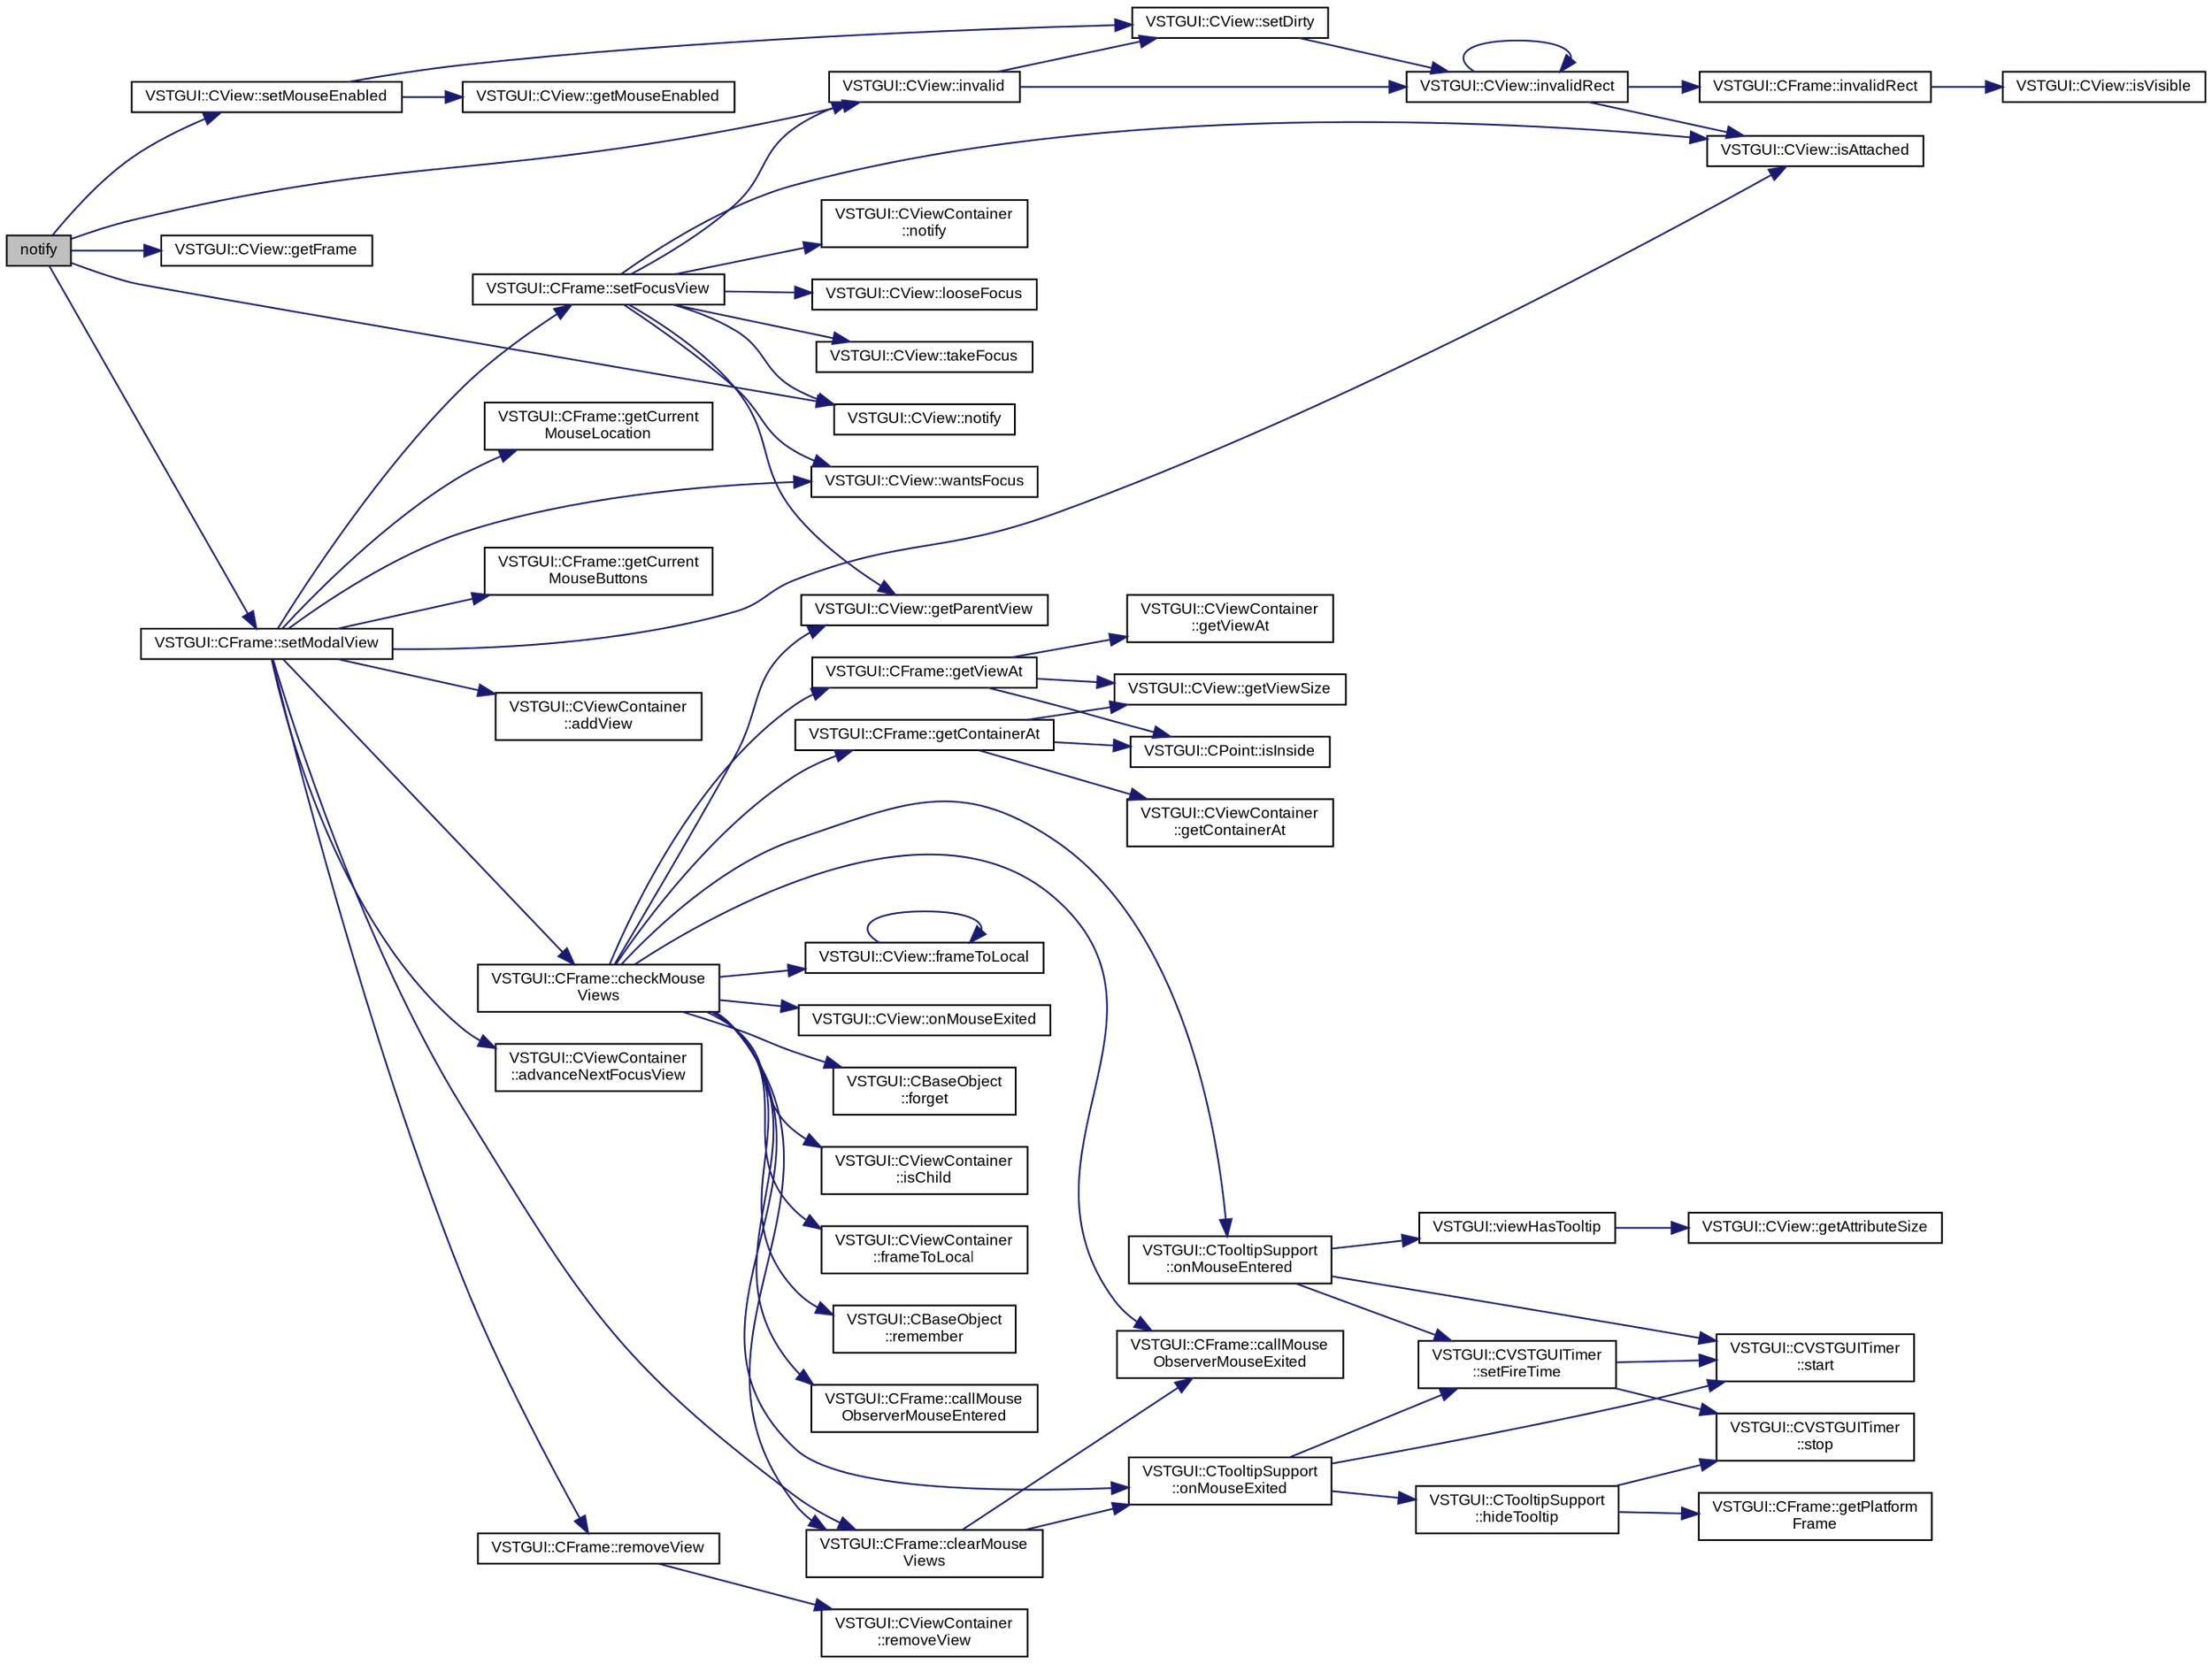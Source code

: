 digraph "notify"
{
  bgcolor="transparent";
  edge [fontname="Arial",fontsize="9",labelfontname="Arial",labelfontsize="9"];
  node [fontname="Arial",fontsize="9",shape=record];
  rankdir="LR";
  Node1 [label="notify",height=0.2,width=0.4,color="black", fillcolor="grey75", style="filled" fontcolor="black"];
  Node1 -> Node2 [color="midnightblue",fontsize="9",style="solid",fontname="Arial"];
  Node2 [label="VSTGUI::CView::invalid",height=0.2,width=0.4,color="black",URL="$class_v_s_t_g_u_i_1_1_c_view.html#a51647a4891b4a9cbaf8595171c5ad3fc",tooltip="mark whole view as invalid "];
  Node2 -> Node3 [color="midnightblue",fontsize="9",style="solid",fontname="Arial"];
  Node3 [label="VSTGUI::CView::setDirty",height=0.2,width=0.4,color="black",URL="$class_v_s_t_g_u_i_1_1_c_view.html#a0f19a61606a7f547b62102310063ea76",tooltip="set the view to dirty so that it is redrawn in the next idle. Thread Safe ! "];
  Node3 -> Node4 [color="midnightblue",fontsize="9",style="solid",fontname="Arial"];
  Node4 [label="VSTGUI::CView::invalidRect",height=0.2,width=0.4,color="black",URL="$class_v_s_t_g_u_i_1_1_c_view.html#ad414ba3d5e64f9fdc11309e05266ffcf",tooltip="mark rect as invalid "];
  Node4 -> Node5 [color="midnightblue",fontsize="9",style="solid",fontname="Arial"];
  Node5 [label="VSTGUI::CView::isAttached",height=0.2,width=0.4,color="black",URL="$class_v_s_t_g_u_i_1_1_c_view.html#a1b7f04ee36bdaecd09a2625370dc90d8",tooltip="is view attached to a parentView "];
  Node4 -> Node4 [color="midnightblue",fontsize="9",style="solid",fontname="Arial"];
  Node4 -> Node6 [color="midnightblue",fontsize="9",style="solid",fontname="Arial"];
  Node6 [label="VSTGUI::CFrame::invalidRect",height=0.2,width=0.4,color="black",URL="$class_v_s_t_g_u_i_1_1_c_frame.html#ad414ba3d5e64f9fdc11309e05266ffcf",tooltip="mark rect as invalid "];
  Node6 -> Node7 [color="midnightblue",fontsize="9",style="solid",fontname="Arial"];
  Node7 [label="VSTGUI::CView::isVisible",height=0.2,width=0.4,color="black",URL="$class_v_s_t_g_u_i_1_1_c_view.html#a08422ee75ab02691943c1ca87e2bc563",tooltip="get visibility state "];
  Node2 -> Node4 [color="midnightblue",fontsize="9",style="solid",fontname="Arial"];
  Node1 -> Node8 [color="midnightblue",fontsize="9",style="solid",fontname="Arial"];
  Node8 [label="VSTGUI::CView::setMouseEnabled",height=0.2,width=0.4,color="black",URL="$class_v_s_t_g_u_i_1_1_c_view.html#adb7b432e84c46c24a78955eb7558b6d2",tooltip="turn on/off mouse usage for this view "];
  Node8 -> Node9 [color="midnightblue",fontsize="9",style="solid",fontname="Arial"];
  Node9 [label="VSTGUI::CView::getMouseEnabled",height=0.2,width=0.4,color="black",URL="$class_v_s_t_g_u_i_1_1_c_view.html#acab79bf608c51aad89f6f1e491231cf1",tooltip="get the state of wheather this view uses the mouse or not "];
  Node8 -> Node3 [color="midnightblue",fontsize="9",style="solid",fontname="Arial"];
  Node1 -> Node10 [color="midnightblue",fontsize="9",style="solid",fontname="Arial"];
  Node10 [label="VSTGUI::CView::getFrame",height=0.2,width=0.4,color="black",URL="$class_v_s_t_g_u_i_1_1_c_view.html#a2045d5fae6d0f8c615dc55113828359a",tooltip="get frame "];
  Node1 -> Node11 [color="midnightblue",fontsize="9",style="solid",fontname="Arial"];
  Node11 [label="VSTGUI::CFrame::setModalView",height=0.2,width=0.4,color="black",URL="$class_v_s_t_g_u_i_1_1_c_frame.html#a8702ff2f7885f8d7a93bde675d32f1dc"];
  Node11 -> Node5 [color="midnightblue",fontsize="9",style="solid",fontname="Arial"];
  Node11 -> Node12 [color="midnightblue",fontsize="9",style="solid",fontname="Arial"];
  Node12 [label="VSTGUI::CFrame::removeView",height=0.2,width=0.4,color="black",URL="$class_v_s_t_g_u_i_1_1_c_frame.html#a0a4c38fc43ad87d5ef21f0e7361d4f25",tooltip="remove a child view "];
  Node12 -> Node13 [color="midnightblue",fontsize="9",style="solid",fontname="Arial"];
  Node13 [label="VSTGUI::CViewContainer\l::removeView",height=0.2,width=0.4,color="black",URL="$class_v_s_t_g_u_i_1_1_c_view_container.html#a9fe6dbf0da28849e9e2048cc22e0e97a",tooltip="remove a child view "];
  Node11 -> Node14 [color="midnightblue",fontsize="9",style="solid",fontname="Arial"];
  Node14 [label="VSTGUI::CViewContainer\l::addView",height=0.2,width=0.4,color="black",URL="$class_v_s_t_g_u_i_1_1_c_view_container.html#aa3f0bcc0a5ac5c2a62405f6899dda689",tooltip="add a child view "];
  Node11 -> Node15 [color="midnightblue",fontsize="9",style="solid",fontname="Arial"];
  Node15 [label="VSTGUI::CFrame::clearMouse\lViews",height=0.2,width=0.4,color="black",URL="$class_v_s_t_g_u_i_1_1_c_frame.html#adeac5973a837902933978d7d5a1eee61"];
  Node15 -> Node16 [color="midnightblue",fontsize="9",style="solid",fontname="Arial"];
  Node16 [label="VSTGUI::CTooltipSupport\l::onMouseExited",height=0.2,width=0.4,color="black",URL="$class_v_s_t_g_u_i_1_1_c_tooltip_support.html#a8f43f21fc087ee3670f58784a1d2af0c"];
  Node16 -> Node17 [color="midnightblue",fontsize="9",style="solid",fontname="Arial"];
  Node17 [label="VSTGUI::CTooltipSupport\l::hideTooltip",height=0.2,width=0.4,color="black",URL="$class_v_s_t_g_u_i_1_1_c_tooltip_support.html#adb9104d43a8ae01c2023f36390a1909f"];
  Node17 -> Node18 [color="midnightblue",fontsize="9",style="solid",fontname="Arial"];
  Node18 [label="VSTGUI::CVSTGUITimer\l::stop",height=0.2,width=0.4,color="black",URL="$class_v_s_t_g_u_i_1_1_c_v_s_t_g_u_i_timer.html#a68a350717fe6bf9012843e7c977d87b2",tooltip="stops the timer, returns wheather timer was running or not "];
  Node17 -> Node19 [color="midnightblue",fontsize="9",style="solid",fontname="Arial"];
  Node19 [label="VSTGUI::CFrame::getPlatform\lFrame",height=0.2,width=0.4,color="black",URL="$class_v_s_t_g_u_i_1_1_c_frame.html#a3b8d7ec8e7df59cf0fdc367f99fde1d0"];
  Node16 -> Node20 [color="midnightblue",fontsize="9",style="solid",fontname="Arial"];
  Node20 [label="VSTGUI::CVSTGUITimer\l::setFireTime",height=0.2,width=0.4,color="black",URL="$class_v_s_t_g_u_i_1_1_c_v_s_t_g_u_i_timer.html#a0a04af642a6d0c108130ec436a5b94fe",tooltip="in milliseconds "];
  Node20 -> Node18 [color="midnightblue",fontsize="9",style="solid",fontname="Arial"];
  Node20 -> Node21 [color="midnightblue",fontsize="9",style="solid",fontname="Arial"];
  Node21 [label="VSTGUI::CVSTGUITimer\l::start",height=0.2,width=0.4,color="black",URL="$class_v_s_t_g_u_i_1_1_c_v_s_t_g_u_i_timer.html#aad5997aaaa2d622f0ca57f8b24a51a7b",tooltip="starts the timer "];
  Node16 -> Node21 [color="midnightblue",fontsize="9",style="solid",fontname="Arial"];
  Node15 -> Node22 [color="midnightblue",fontsize="9",style="solid",fontname="Arial"];
  Node22 [label="VSTGUI::CFrame::callMouse\lObserverMouseExited",height=0.2,width=0.4,color="black",URL="$class_v_s_t_g_u_i_1_1_c_frame.html#a8f97b9b5fe74666c47d1c374f265e60d"];
  Node11 -> Node23 [color="midnightblue",fontsize="9",style="solid",fontname="Arial"];
  Node23 [label="VSTGUI::CViewContainer\l::advanceNextFocusView",height=0.2,width=0.4,color="black",URL="$class_v_s_t_g_u_i_1_1_c_view_container.html#ac06cfb766955cd71c35364f5d18072dd"];
  Node11 -> Node24 [color="midnightblue",fontsize="9",style="solid",fontname="Arial"];
  Node24 [label="VSTGUI::CFrame::setFocusView",height=0.2,width=0.4,color="black",URL="$class_v_s_t_g_u_i_1_1_c_frame.html#af51b9124a814e6fd82fb4680ac58cff3"];
  Node24 -> Node5 [color="midnightblue",fontsize="9",style="solid",fontname="Arial"];
  Node24 -> Node25 [color="midnightblue",fontsize="9",style="solid",fontname="Arial"];
  Node25 [label="VSTGUI::CView::wantsFocus",height=0.2,width=0.4,color="black",URL="$class_v_s_t_g_u_i_1_1_c_view.html#a1aaf63d0b9cd4a8f27328f2239a9951c",tooltip="check if view supports focus "];
  Node24 -> Node2 [color="midnightblue",fontsize="9",style="solid",fontname="Arial"];
  Node24 -> Node26 [color="midnightblue",fontsize="9",style="solid",fontname="Arial"];
  Node26 [label="VSTGUI::CView::getParentView",height=0.2,width=0.4,color="black",URL="$class_v_s_t_g_u_i_1_1_c_view.html#ac45407fc7304ee33c5729fa04edaea76",tooltip="get parent view "];
  Node24 -> Node27 [color="midnightblue",fontsize="9",style="solid",fontname="Arial"];
  Node27 [label="VSTGUI::CView::notify",height=0.2,width=0.4,color="black",URL="$class_v_s_t_g_u_i_1_1_c_view.html#a15414e56ad0060f4b50f81ff44ad2a3e"];
  Node24 -> Node28 [color="midnightblue",fontsize="9",style="solid",fontname="Arial"];
  Node28 [label="VSTGUI::CViewContainer\l::notify",height=0.2,width=0.4,color="black",URL="$class_v_s_t_g_u_i_1_1_c_view_container.html#ab18c3bcc0cb674396848861dfd78a83a"];
  Node24 -> Node29 [color="midnightblue",fontsize="9",style="solid",fontname="Arial"];
  Node29 [label="VSTGUI::CView::looseFocus",height=0.2,width=0.4,color="black",URL="$class_v_s_t_g_u_i_1_1_c_view.html#aba08198e3f9d7bba967b0c5ab3cae07a",tooltip="called if view should loose focus "];
  Node24 -> Node30 [color="midnightblue",fontsize="9",style="solid",fontname="Arial"];
  Node30 [label="VSTGUI::CView::takeFocus",height=0.2,width=0.4,color="black",URL="$class_v_s_t_g_u_i_1_1_c_view.html#af199268157650ebc6dd9248a0ca04550",tooltip="called if view should take focus "];
  Node11 -> Node25 [color="midnightblue",fontsize="9",style="solid",fontname="Arial"];
  Node11 -> Node31 [color="midnightblue",fontsize="9",style="solid",fontname="Arial"];
  Node31 [label="VSTGUI::CFrame::getCurrent\lMouseLocation",height=0.2,width=0.4,color="black",URL="$class_v_s_t_g_u_i_1_1_c_frame.html#ae4948af61b5725ca232073a29c99d138",tooltip="get current mouse location "];
  Node11 -> Node32 [color="midnightblue",fontsize="9",style="solid",fontname="Arial"];
  Node32 [label="VSTGUI::CFrame::checkMouse\lViews",height=0.2,width=0.4,color="black",URL="$class_v_s_t_g_u_i_1_1_c_frame.html#a83b0d2d4c489762aa768c5e16b0c72d0"];
  Node32 -> Node33 [color="midnightblue",fontsize="9",style="solid",fontname="Arial"];
  Node33 [label="VSTGUI::CFrame::getViewAt",height=0.2,width=0.4,color="black",URL="$class_v_s_t_g_u_i_1_1_c_frame.html#a85cbc540247054ef01f85921b89406f3",tooltip="get the view at point where "];
  Node33 -> Node34 [color="midnightblue",fontsize="9",style="solid",fontname="Arial"];
  Node34 [label="VSTGUI::CPoint::isInside",height=0.2,width=0.4,color="black",URL="$struct_v_s_t_g_u_i_1_1_c_point.html#ac0d5525acddc55a0bdea071ebb1caf92"];
  Node33 -> Node35 [color="midnightblue",fontsize="9",style="solid",fontname="Arial"];
  Node35 [label="VSTGUI::CView::getViewSize",height=0.2,width=0.4,color="black",URL="$class_v_s_t_g_u_i_1_1_c_view.html#a5ad6102316e6d16e4905a38ad3f16dcc",tooltip="returns the current view size "];
  Node33 -> Node36 [color="midnightblue",fontsize="9",style="solid",fontname="Arial"];
  Node36 [label="VSTGUI::CViewContainer\l::getViewAt",height=0.2,width=0.4,color="black",URL="$class_v_s_t_g_u_i_1_1_c_view_container.html#afeaded13fa9c6bda413ee52678447e68",tooltip="get the view at point where "];
  Node32 -> Node37 [color="midnightblue",fontsize="9",style="solid",fontname="Arial"];
  Node37 [label="VSTGUI::CFrame::getContainerAt",height=0.2,width=0.4,color="black",URL="$class_v_s_t_g_u_i_1_1_c_frame.html#a704f0cc2dddf5b7450cbf1ead704d60b",tooltip="get the container at point where "];
  Node37 -> Node34 [color="midnightblue",fontsize="9",style="solid",fontname="Arial"];
  Node37 -> Node35 [color="midnightblue",fontsize="9",style="solid",fontname="Arial"];
  Node37 -> Node38 [color="midnightblue",fontsize="9",style="solid",fontname="Arial"];
  Node38 [label="VSTGUI::CViewContainer\l::getContainerAt",height=0.2,width=0.4,color="black",URL="$class_v_s_t_g_u_i_1_1_c_view_container.html#aca916ad85179190f73a6488989507aeb",tooltip="get the container at point where "];
  Node32 -> Node16 [color="midnightblue",fontsize="9",style="solid",fontname="Arial"];
  Node32 -> Node39 [color="midnightblue",fontsize="9",style="solid",fontname="Arial"];
  Node39 [label="VSTGUI::CTooltipSupport\l::onMouseEntered",height=0.2,width=0.4,color="black",URL="$class_v_s_t_g_u_i_1_1_c_tooltip_support.html#abc8b4794c3c3b8761b387d51d9fbd075"];
  Node39 -> Node40 [color="midnightblue",fontsize="9",style="solid",fontname="Arial"];
  Node40 [label="VSTGUI::viewHasTooltip",height=0.2,width=0.4,color="black",URL="$namespace_v_s_t_g_u_i.html#ab235b5451d2d91c04e4f8c5b23e2269c"];
  Node40 -> Node41 [color="midnightblue",fontsize="9",style="solid",fontname="Arial"];
  Node41 [label="VSTGUI::CView::getAttributeSize",height=0.2,width=0.4,color="black",URL="$class_v_s_t_g_u_i_1_1_c_view.html#acc92600e01fe4ae180e3d45e216ee703",tooltip="get the size of an attribute "];
  Node39 -> Node20 [color="midnightblue",fontsize="9",style="solid",fontname="Arial"];
  Node39 -> Node21 [color="midnightblue",fontsize="9",style="solid",fontname="Arial"];
  Node32 -> Node15 [color="midnightblue",fontsize="9",style="solid",fontname="Arial"];
  Node32 -> Node42 [color="midnightblue",fontsize="9",style="solid",fontname="Arial"];
  Node42 [label="VSTGUI::CView::frameToLocal",height=0.2,width=0.4,color="black",URL="$class_v_s_t_g_u_i_1_1_c_view.html#a9ee172fcd9ca5d6ee196f270717341cf",tooltip="conversion from frame coordinates to local view coordinates "];
  Node42 -> Node42 [color="midnightblue",fontsize="9",style="solid",fontname="Arial"];
  Node32 -> Node43 [color="midnightblue",fontsize="9",style="solid",fontname="Arial"];
  Node43 [label="VSTGUI::CView::onMouseExited",height=0.2,width=0.4,color="black",URL="$class_v_s_t_g_u_i_1_1_c_view.html#aaf4840c33720f1498739f317d85a8cc4",tooltip="called when the mouse leaves this view "];
  Node32 -> Node22 [color="midnightblue",fontsize="9",style="solid",fontname="Arial"];
  Node32 -> Node44 [color="midnightblue",fontsize="9",style="solid",fontname="Arial"];
  Node44 [label="VSTGUI::CBaseObject\l::forget",height=0.2,width=0.4,color="black",URL="$class_v_s_t_g_u_i_1_1_c_base_object.html#ad63e28fbe95a3458c97c60bfacd47ab8",tooltip="decrease refcount and delete object if refcount == 0 "];
  Node32 -> Node45 [color="midnightblue",fontsize="9",style="solid",fontname="Arial"];
  Node45 [label="VSTGUI::CViewContainer\l::isChild",height=0.2,width=0.4,color="black",URL="$class_v_s_t_g_u_i_1_1_c_view_container.html#a60ad2aca49fcfc7cd997f5355b62b148",tooltip="check if pView is a child view of this container "];
  Node32 -> Node46 [color="midnightblue",fontsize="9",style="solid",fontname="Arial"];
  Node46 [label="VSTGUI::CViewContainer\l::frameToLocal",height=0.2,width=0.4,color="black",URL="$class_v_s_t_g_u_i_1_1_c_view_container.html#ab35a69018cf46b84c94f27b021b35fb7",tooltip="conversion from frame coordinates to local view coordinates "];
  Node32 -> Node26 [color="midnightblue",fontsize="9",style="solid",fontname="Arial"];
  Node32 -> Node47 [color="midnightblue",fontsize="9",style="solid",fontname="Arial"];
  Node47 [label="VSTGUI::CBaseObject\l::remember",height=0.2,width=0.4,color="black",URL="$class_v_s_t_g_u_i_1_1_c_base_object.html#ada0719d1daaca4af1795018001769311",tooltip="increase refcount "];
  Node32 -> Node48 [color="midnightblue",fontsize="9",style="solid",fontname="Arial"];
  Node48 [label="VSTGUI::CFrame::callMouse\lObserverMouseEntered",height=0.2,width=0.4,color="black",URL="$class_v_s_t_g_u_i_1_1_c_frame.html#a1f4ce6bc02521efb056d04c427c77336"];
  Node11 -> Node49 [color="midnightblue",fontsize="9",style="solid",fontname="Arial"];
  Node49 [label="VSTGUI::CFrame::getCurrent\lMouseButtons",height=0.2,width=0.4,color="black",URL="$class_v_s_t_g_u_i_1_1_c_frame.html#ab9b67f6b912ab50a826b5544e4a7da4a",tooltip="get current mouse buttons and key modifiers "];
  Node1 -> Node27 [color="midnightblue",fontsize="9",style="solid",fontname="Arial"];
}
